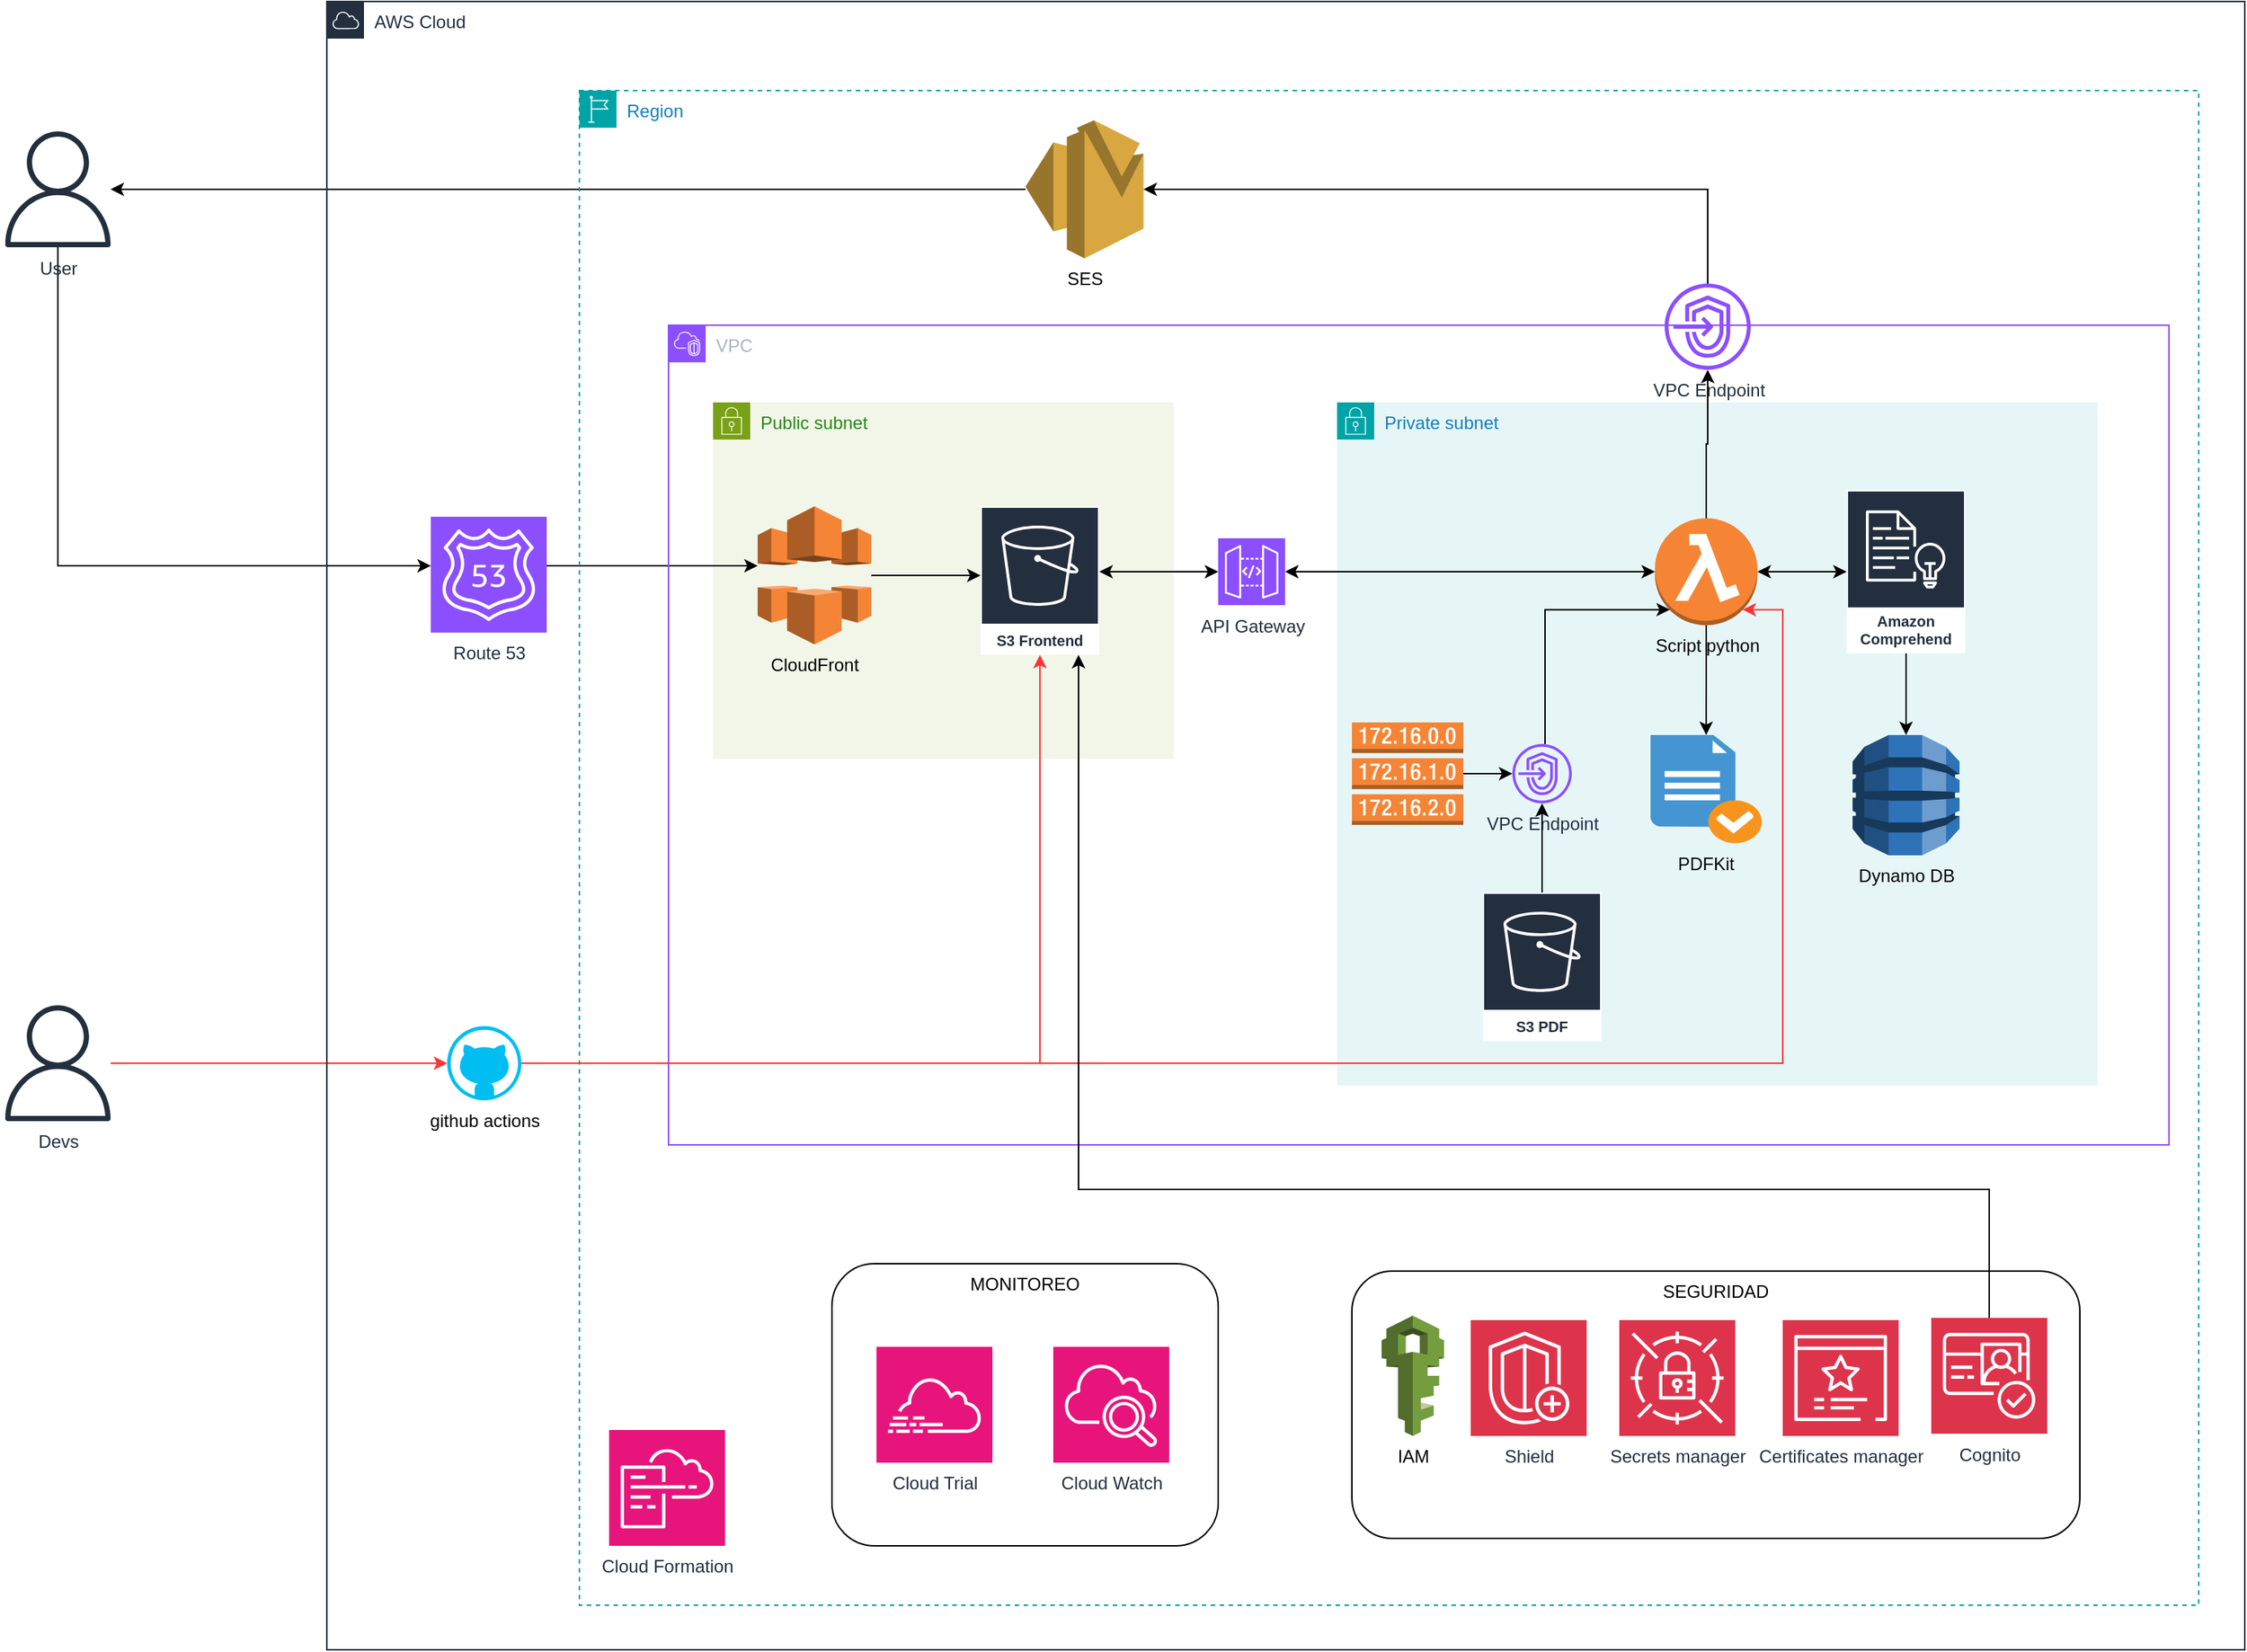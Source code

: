 <mxfile version="26.0.4">
  <diagram id="eVjxTC_QZdd0q6ocVWvb" name="Página-1">
    <mxGraphModel dx="1257" dy="749" grid="1" gridSize="10" guides="1" tooltips="1" connect="1" arrows="1" fold="1" page="1" pageScale="1" pageWidth="827" pageHeight="1169" math="0" shadow="0">
      <root>
        <mxCell id="0" />
        <mxCell id="1" parent="0" />
        <mxCell id="T7BaLUBPOmV6ZT6eGmMS-28" value="Public subnet" style="points=[[0,0],[0.25,0],[0.5,0],[0.75,0],[1,0],[1,0.25],[1,0.5],[1,0.75],[1,1],[0.75,1],[0.5,1],[0.25,1],[0,1],[0,0.75],[0,0.5],[0,0.25]];outlineConnect=0;gradientColor=none;html=1;whiteSpace=wrap;fontSize=12;fontStyle=0;container=1;pointerEvents=0;collapsible=0;recursiveResize=0;shape=mxgraph.aws4.group;grIcon=mxgraph.aws4.group_security_group;grStroke=0;strokeColor=#7AA116;fillColor=#F2F6E8;verticalAlign=top;align=left;spacingLeft=30;fontColor=#248814;dashed=0;" vertex="1" parent="1">
          <mxGeometry x="620" y="430" width="310" height="240" as="geometry" />
        </mxCell>
        <mxCell id="T7BaLUBPOmV6ZT6eGmMS-30" value="" style="edgeStyle=orthogonalEdgeStyle;rounded=0;orthogonalLoop=1;jettySize=auto;html=1;" edge="1" parent="T7BaLUBPOmV6ZT6eGmMS-28" source="T7BaLUBPOmV6ZT6eGmMS-6" target="T7BaLUBPOmV6ZT6eGmMS-7">
          <mxGeometry relative="1" as="geometry">
            <Array as="points">
              <mxPoint x="160" y="117" />
              <mxPoint x="160" y="117" />
            </Array>
          </mxGeometry>
        </mxCell>
        <mxCell id="T7BaLUBPOmV6ZT6eGmMS-6" value="CloudFront" style="outlineConnect=0;dashed=0;verticalLabelPosition=bottom;verticalAlign=top;align=center;html=1;shape=mxgraph.aws3.cloudfront;fillColor=#F58536;gradientColor=none;" vertex="1" parent="T7BaLUBPOmV6ZT6eGmMS-28">
          <mxGeometry x="30" y="70" width="76.5" height="93" as="geometry" />
        </mxCell>
        <mxCell id="T7BaLUBPOmV6ZT6eGmMS-7" value="S3 Frontend" style="sketch=0;outlineConnect=0;fontColor=#232F3E;gradientColor=none;strokeColor=#ffffff;fillColor=#232F3E;dashed=0;verticalLabelPosition=middle;verticalAlign=bottom;align=center;html=1;whiteSpace=wrap;fontSize=10;fontStyle=1;spacing=3;shape=mxgraph.aws4.productIcon;prIcon=mxgraph.aws4.s3;" vertex="1" parent="T7BaLUBPOmV6ZT6eGmMS-28">
          <mxGeometry x="180" y="70" width="80" height="100" as="geometry" />
        </mxCell>
        <mxCell id="T7BaLUBPOmV6ZT6eGmMS-79" style="edgeStyle=orthogonalEdgeStyle;rounded=0;orthogonalLoop=1;jettySize=auto;html=1;" edge="1" parent="1" source="T7BaLUBPOmV6ZT6eGmMS-3" target="T7BaLUBPOmV6ZT6eGmMS-5">
          <mxGeometry relative="1" as="geometry">
            <Array as="points">
              <mxPoint x="179" y="540" />
            </Array>
          </mxGeometry>
        </mxCell>
        <mxCell id="T7BaLUBPOmV6ZT6eGmMS-3" value="User" style="sketch=0;outlineConnect=0;fontColor=#232F3E;gradientColor=none;fillColor=#232F3D;strokeColor=none;dashed=0;verticalLabelPosition=bottom;verticalAlign=top;align=center;html=1;fontSize=12;fontStyle=0;aspect=fixed;pointerEvents=1;shape=mxgraph.aws4.user;" vertex="1" parent="1">
          <mxGeometry x="140" y="247.5" width="78" height="78" as="geometry" />
        </mxCell>
        <mxCell id="T7BaLUBPOmV6ZT6eGmMS-33" style="edgeStyle=orthogonalEdgeStyle;rounded=0;orthogonalLoop=1;jettySize=auto;html=1;" edge="1" parent="1" source="T7BaLUBPOmV6ZT6eGmMS-5" target="T7BaLUBPOmV6ZT6eGmMS-6">
          <mxGeometry relative="1" as="geometry">
            <Array as="points">
              <mxPoint x="620" y="540" />
              <mxPoint x="620" y="540" />
            </Array>
          </mxGeometry>
        </mxCell>
        <mxCell id="T7BaLUBPOmV6ZT6eGmMS-5" value="Route 53" style="sketch=0;points=[[0,0,0],[0.25,0,0],[0.5,0,0],[0.75,0,0],[1,0,0],[0,1,0],[0.25,1,0],[0.5,1,0],[0.75,1,0],[1,1,0],[0,0.25,0],[0,0.5,0],[0,0.75,0],[1,0.25,0],[1,0.5,0],[1,0.75,0]];outlineConnect=0;fontColor=#232F3E;fillColor=#8C4FFF;strokeColor=#ffffff;dashed=0;verticalLabelPosition=bottom;verticalAlign=top;align=center;html=1;fontSize=12;fontStyle=0;aspect=fixed;shape=mxgraph.aws4.resourceIcon;resIcon=mxgraph.aws4.route_53;" vertex="1" parent="1">
          <mxGeometry x="430" y="507" width="78" height="78" as="geometry" />
        </mxCell>
        <mxCell id="T7BaLUBPOmV6ZT6eGmMS-29" style="edgeStyle=orthogonalEdgeStyle;rounded=0;orthogonalLoop=1;jettySize=auto;html=1;startArrow=classic;startFill=1;" edge="1" parent="1" source="T7BaLUBPOmV6ZT6eGmMS-7" target="T7BaLUBPOmV6ZT6eGmMS-11">
          <mxGeometry relative="1" as="geometry">
            <Array as="points">
              <mxPoint x="920" y="544" />
              <mxPoint x="920" y="544" />
            </Array>
          </mxGeometry>
        </mxCell>
        <mxCell id="T7BaLUBPOmV6ZT6eGmMS-63" style="edgeStyle=orthogonalEdgeStyle;rounded=0;orthogonalLoop=1;jettySize=auto;html=1;strokeColor=#FF3333;" edge="1" parent="1" source="T7BaLUBPOmV6ZT6eGmMS-32" target="T7BaLUBPOmV6ZT6eGmMS-7">
          <mxGeometry relative="1" as="geometry" />
        </mxCell>
        <mxCell id="T7BaLUBPOmV6ZT6eGmMS-50" style="edgeStyle=orthogonalEdgeStyle;rounded=0;orthogonalLoop=1;jettySize=auto;html=1;" edge="1" parent="1" source="T7BaLUBPOmV6ZT6eGmMS-46" target="T7BaLUBPOmV6ZT6eGmMS-3">
          <mxGeometry relative="1" as="geometry" />
        </mxCell>
        <mxCell id="T7BaLUBPOmV6ZT6eGmMS-46" value="SES" style="outlineConnect=0;dashed=0;verticalLabelPosition=bottom;verticalAlign=top;align=center;html=1;shape=mxgraph.aws3.ses;fillColor=#D9A741;gradientColor=none;" vertex="1" parent="1">
          <mxGeometry x="830.25" y="240" width="79.5" height="93" as="geometry" />
        </mxCell>
        <mxCell id="T7BaLUBPOmV6ZT6eGmMS-52" style="edgeStyle=orthogonalEdgeStyle;rounded=0;orthogonalLoop=1;jettySize=auto;html=1;entryX=1;entryY=0.5;entryDx=0;entryDy=0;entryPerimeter=0;" edge="1" parent="1" source="T7BaLUBPOmV6ZT6eGmMS-48" target="T7BaLUBPOmV6ZT6eGmMS-46">
          <mxGeometry relative="1" as="geometry">
            <Array as="points">
              <mxPoint x="1289" y="287" />
            </Array>
          </mxGeometry>
        </mxCell>
        <mxCell id="T7BaLUBPOmV6ZT6eGmMS-61" value="Devs" style="sketch=0;outlineConnect=0;fontColor=#232F3E;gradientColor=none;fillColor=#232F3D;strokeColor=none;dashed=0;verticalLabelPosition=bottom;verticalAlign=top;align=center;html=1;fontSize=12;fontStyle=0;aspect=fixed;pointerEvents=1;shape=mxgraph.aws4.user;" vertex="1" parent="1">
          <mxGeometry x="140" y="836" width="78" height="78" as="geometry" />
        </mxCell>
        <mxCell id="T7BaLUBPOmV6ZT6eGmMS-62" style="edgeStyle=orthogonalEdgeStyle;rounded=0;orthogonalLoop=1;jettySize=auto;html=1;entryX=0;entryY=0.5;entryDx=0;entryDy=0;entryPerimeter=0;strokeColor=#FF3333;" edge="1" parent="1" source="T7BaLUBPOmV6ZT6eGmMS-61" target="T7BaLUBPOmV6ZT6eGmMS-32">
          <mxGeometry relative="1" as="geometry" />
        </mxCell>
        <mxCell id="T7BaLUBPOmV6ZT6eGmMS-67" value="VPC" style="points=[[0,0],[0.25,0],[0.5,0],[0.75,0],[1,0],[1,0.25],[1,0.5],[1,0.75],[1,1],[0.75,1],[0.5,1],[0.25,1],[0,1],[0,0.75],[0,0.5],[0,0.25]];outlineConnect=0;gradientColor=none;html=1;whiteSpace=wrap;fontSize=12;fontStyle=0;container=1;pointerEvents=0;collapsible=0;recursiveResize=0;shape=mxgraph.aws4.group;grIcon=mxgraph.aws4.group_vpc2;strokeColor=#8C4FFF;fillColor=none;verticalAlign=top;align=left;spacingLeft=30;fontColor=#AAB7B8;dashed=0;" vertex="1" parent="1">
          <mxGeometry x="590" y="378" width="1010" height="552" as="geometry" />
        </mxCell>
        <mxCell id="T7BaLUBPOmV6ZT6eGmMS-11" value="API Gateway" style="sketch=0;points=[[0,0,0],[0.25,0,0],[0.5,0,0],[0.75,0,0],[1,0,0],[0,1,0],[0.25,1,0],[0.5,1,0],[0.75,1,0],[1,1,0],[0,0.25,0],[0,0.5,0],[0,0.75,0],[1,0.25,0],[1,0.5,0],[1,0.75,0]];outlineConnect=0;fontColor=#232F3E;fillColor=#8C4FFF;strokeColor=#ffffff;dashed=0;verticalLabelPosition=bottom;verticalAlign=top;align=center;html=1;fontSize=12;fontStyle=0;aspect=fixed;shape=mxgraph.aws4.resourceIcon;resIcon=mxgraph.aws4.api_gateway;" vertex="1" parent="T7BaLUBPOmV6ZT6eGmMS-67">
          <mxGeometry x="370" y="143.5" width="45" height="45" as="geometry" />
        </mxCell>
        <mxCell id="T7BaLUBPOmV6ZT6eGmMS-16" value="Private subnet" style="points=[[0,0],[0.25,0],[0.5,0],[0.75,0],[1,0],[1,0.25],[1,0.5],[1,0.75],[1,1],[0.75,1],[0.5,1],[0.25,1],[0,1],[0,0.75],[0,0.5],[0,0.25]];outlineConnect=0;gradientColor=none;html=1;whiteSpace=wrap;fontSize=12;fontStyle=0;container=1;pointerEvents=0;collapsible=0;recursiveResize=0;shape=mxgraph.aws4.group;grIcon=mxgraph.aws4.group_security_group;grStroke=0;strokeColor=#00A4A6;fillColor=#E6F6F7;verticalAlign=top;align=left;spacingLeft=30;fontColor=#147EBA;dashed=0;" vertex="1" parent="T7BaLUBPOmV6ZT6eGmMS-67">
          <mxGeometry x="450" y="52" width="512" height="460" as="geometry" />
        </mxCell>
        <mxCell id="T7BaLUBPOmV6ZT6eGmMS-14" value="PDFKit" style="shadow=0;dashed=0;html=1;strokeColor=none;fillColor=#4495D1;labelPosition=center;verticalLabelPosition=bottom;verticalAlign=top;align=center;outlineConnect=0;shape=mxgraph.veeam.checked_doc;" vertex="1" parent="T7BaLUBPOmV6ZT6eGmMS-16">
          <mxGeometry x="211.0" y="224" width="74.9" height="72.8" as="geometry" />
        </mxCell>
        <mxCell id="T7BaLUBPOmV6ZT6eGmMS-20" value="" style="edgeStyle=orthogonalEdgeStyle;rounded=0;orthogonalLoop=1;jettySize=auto;html=1;" edge="1" parent="T7BaLUBPOmV6ZT6eGmMS-16" source="T7BaLUBPOmV6ZT6eGmMS-13" target="T7BaLUBPOmV6ZT6eGmMS-12">
          <mxGeometry relative="1" as="geometry" />
        </mxCell>
        <mxCell id="T7BaLUBPOmV6ZT6eGmMS-13" value="Amazon Comprehend" style="sketch=0;outlineConnect=0;fontColor=#232F3E;gradientColor=none;strokeColor=#ffffff;fillColor=#232F3E;dashed=0;verticalLabelPosition=middle;verticalAlign=bottom;align=center;html=1;whiteSpace=wrap;fontSize=10;fontStyle=1;spacing=3;shape=mxgraph.aws4.productIcon;prIcon=mxgraph.aws4.comprehend;" vertex="1" parent="T7BaLUBPOmV6ZT6eGmMS-16">
          <mxGeometry x="343" y="59" width="80" height="110" as="geometry" />
        </mxCell>
        <mxCell id="T7BaLUBPOmV6ZT6eGmMS-12" value="Dynamo DB" style="outlineConnect=0;dashed=0;verticalLabelPosition=bottom;verticalAlign=top;align=center;html=1;shape=mxgraph.aws3.dynamo_db;fillColor=#2E73B8;gradientColor=none;" vertex="1" parent="T7BaLUBPOmV6ZT6eGmMS-16">
          <mxGeometry x="347" y="224" width="72" height="81" as="geometry" />
        </mxCell>
        <mxCell id="T7BaLUBPOmV6ZT6eGmMS-15" style="edgeStyle=orthogonalEdgeStyle;rounded=0;orthogonalLoop=1;jettySize=auto;html=1;exitX=0.5;exitY=1;exitDx=0;exitDy=0;exitPerimeter=0;" edge="1" parent="T7BaLUBPOmV6ZT6eGmMS-16" source="T7BaLUBPOmV6ZT6eGmMS-12" target="T7BaLUBPOmV6ZT6eGmMS-12">
          <mxGeometry relative="1" as="geometry" />
        </mxCell>
        <mxCell id="T7BaLUBPOmV6ZT6eGmMS-10" value="Script python" style="outlineConnect=0;dashed=0;verticalLabelPosition=bottom;verticalAlign=top;align=center;html=1;shape=mxgraph.aws3.lambda_function;fillColor=#F58534;gradientColor=none;" vertex="1" parent="T7BaLUBPOmV6ZT6eGmMS-16">
          <mxGeometry x="214" y="78.0" width="69" height="72" as="geometry" />
        </mxCell>
        <mxCell id="T7BaLUBPOmV6ZT6eGmMS-17" value="" style="edgeStyle=orthogonalEdgeStyle;rounded=0;orthogonalLoop=1;jettySize=auto;html=1;" edge="1" parent="T7BaLUBPOmV6ZT6eGmMS-16" source="T7BaLUBPOmV6ZT6eGmMS-10" target="T7BaLUBPOmV6ZT6eGmMS-14">
          <mxGeometry relative="1" as="geometry" />
        </mxCell>
        <mxCell id="T7BaLUBPOmV6ZT6eGmMS-19" value="" style="edgeStyle=orthogonalEdgeStyle;rounded=0;orthogonalLoop=1;jettySize=auto;html=1;startArrow=classic;startFill=1;" edge="1" parent="T7BaLUBPOmV6ZT6eGmMS-16" source="T7BaLUBPOmV6ZT6eGmMS-10" target="T7BaLUBPOmV6ZT6eGmMS-13">
          <mxGeometry relative="1" as="geometry" />
        </mxCell>
        <mxCell id="T7BaLUBPOmV6ZT6eGmMS-58" value="VPC Endpoint" style="sketch=0;outlineConnect=0;fontColor=#232F3E;gradientColor=none;fillColor=#8C4FFF;strokeColor=none;dashed=0;verticalLabelPosition=bottom;verticalAlign=top;align=center;html=1;fontSize=12;fontStyle=0;aspect=fixed;pointerEvents=1;shape=mxgraph.aws4.endpoints;" vertex="1" parent="T7BaLUBPOmV6ZT6eGmMS-16">
          <mxGeometry x="118" y="230" width="40" height="40" as="geometry" />
        </mxCell>
        <mxCell id="T7BaLUBPOmV6ZT6eGmMS-60" style="edgeStyle=orthogonalEdgeStyle;rounded=0;orthogonalLoop=1;jettySize=auto;html=1;entryX=0.145;entryY=0.855;entryDx=0;entryDy=0;entryPerimeter=0;" edge="1" parent="T7BaLUBPOmV6ZT6eGmMS-16" source="T7BaLUBPOmV6ZT6eGmMS-58" target="T7BaLUBPOmV6ZT6eGmMS-10">
          <mxGeometry relative="1" as="geometry">
            <Array as="points">
              <mxPoint x="140" y="250" />
              <mxPoint x="140" y="140" />
            </Array>
          </mxGeometry>
        </mxCell>
        <mxCell id="T7BaLUBPOmV6ZT6eGmMS-21" value="" style="edgeStyle=orthogonalEdgeStyle;rounded=0;orthogonalLoop=1;jettySize=auto;html=1;startArrow=classic;startFill=1;" edge="1" parent="T7BaLUBPOmV6ZT6eGmMS-67" source="T7BaLUBPOmV6ZT6eGmMS-11" target="T7BaLUBPOmV6ZT6eGmMS-10">
          <mxGeometry relative="1" as="geometry" />
        </mxCell>
        <mxCell id="T7BaLUBPOmV6ZT6eGmMS-69" value="AWS Cloud" style="points=[[0,0],[0.25,0],[0.5,0],[0.75,0],[1,0],[1,0.25],[1,0.5],[1,0.75],[1,1],[0.75,1],[0.5,1],[0.25,1],[0,1],[0,0.75],[0,0.5],[0,0.25]];outlineConnect=0;gradientColor=none;html=1;whiteSpace=wrap;fontSize=12;fontStyle=0;container=1;pointerEvents=0;collapsible=0;recursiveResize=0;shape=mxgraph.aws4.group;grIcon=mxgraph.aws4.group_aws_cloud;strokeColor=#232F3E;fillColor=none;verticalAlign=top;align=left;spacingLeft=30;fontColor=#232F3E;dashed=0;" vertex="1" parent="T7BaLUBPOmV6ZT6eGmMS-67">
          <mxGeometry x="-230" y="-218" width="1291" height="1110" as="geometry" />
        </mxCell>
        <mxCell id="T7BaLUBPOmV6ZT6eGmMS-32" value="github actions" style="verticalLabelPosition=bottom;html=1;verticalAlign=top;align=center;strokeColor=none;fillColor=#00BEF2;shape=mxgraph.azure.github_code;pointerEvents=1;" vertex="1" parent="T7BaLUBPOmV6ZT6eGmMS-69">
          <mxGeometry x="81" y="690" width="50" height="50" as="geometry" />
        </mxCell>
        <mxCell id="T7BaLUBPOmV6ZT6eGmMS-48" value="VPC Endpoint" style="sketch=0;outlineConnect=0;fontColor=#232F3E;gradientColor=none;fillColor=#8C4FFF;strokeColor=none;dashed=0;verticalLabelPosition=bottom;verticalAlign=top;align=center;html=1;fontSize=12;fontStyle=0;aspect=fixed;pointerEvents=1;shape=mxgraph.aws4.endpoints;" vertex="1" parent="T7BaLUBPOmV6ZT6eGmMS-69">
          <mxGeometry x="900.5" y="190" width="58" height="58" as="geometry" />
        </mxCell>
        <mxCell id="T7BaLUBPOmV6ZT6eGmMS-55" value="" style="outlineConnect=0;dashed=0;verticalLabelPosition=bottom;verticalAlign=top;align=center;html=1;shape=mxgraph.aws3.route_table;fillColor=#F58536;gradientColor=none;" vertex="1" parent="T7BaLUBPOmV6ZT6eGmMS-69">
          <mxGeometry x="690" y="485.5" width="75" height="69" as="geometry" />
        </mxCell>
        <mxCell id="T7BaLUBPOmV6ZT6eGmMS-72" value="Region" style="points=[[0,0],[0.25,0],[0.5,0],[0.75,0],[1,0],[1,0.25],[1,0.5],[1,0.75],[1,1],[0.75,1],[0.5,1],[0.25,1],[0,1],[0,0.75],[0,0.5],[0,0.25]];outlineConnect=0;gradientColor=none;html=1;whiteSpace=wrap;fontSize=12;fontStyle=0;container=1;pointerEvents=0;collapsible=0;recursiveResize=0;shape=mxgraph.aws4.group;grIcon=mxgraph.aws4.group_region;strokeColor=#00A4A6;fillColor=none;verticalAlign=top;align=left;spacingLeft=30;fontColor=#147EBA;dashed=1;" vertex="1" parent="T7BaLUBPOmV6ZT6eGmMS-69">
          <mxGeometry x="170" y="60" width="1090" height="1020" as="geometry" />
        </mxCell>
        <mxCell id="T7BaLUBPOmV6ZT6eGmMS-34" value="" style="group;verticalAlign=middle;" vertex="1" connectable="0" parent="T7BaLUBPOmV6ZT6eGmMS-72">
          <mxGeometry x="170" y="790" width="840" height="190" as="geometry" />
        </mxCell>
        <mxCell id="T7BaLUBPOmV6ZT6eGmMS-43" value="" style="group" vertex="1" connectable="0" parent="T7BaLUBPOmV6ZT6eGmMS-34">
          <mxGeometry x="350" y="5" width="490" height="180" as="geometry" />
        </mxCell>
        <mxCell id="T7BaLUBPOmV6ZT6eGmMS-42" value="SEGURIDAD" style="rounded=1;whiteSpace=wrap;html=1;verticalAlign=top;" vertex="1" parent="T7BaLUBPOmV6ZT6eGmMS-43">
          <mxGeometry width="490" height="180" as="geometry" />
        </mxCell>
        <mxCell id="T7BaLUBPOmV6ZT6eGmMS-38" value="IAM" style="outlineConnect=0;dashed=0;verticalLabelPosition=bottom;verticalAlign=top;align=center;html=1;shape=mxgraph.aws3.iam;fillColor=#759C3E;gradientColor=none;" vertex="1" parent="T7BaLUBPOmV6ZT6eGmMS-43">
          <mxGeometry x="20" y="30" width="42" height="81" as="geometry" />
        </mxCell>
        <mxCell id="T7BaLUBPOmV6ZT6eGmMS-39" value="Shield" style="sketch=0;points=[[0,0,0],[0.25,0,0],[0.5,0,0],[0.75,0,0],[1,0,0],[0,1,0],[0.25,1,0],[0.5,1,0],[0.75,1,0],[1,1,0],[0,0.25,0],[0,0.5,0],[0,0.75,0],[1,0.25,0],[1,0.5,0],[1,0.75,0]];outlineConnect=0;fontColor=#232F3E;fillColor=#DD344C;strokeColor=#ffffff;dashed=0;verticalLabelPosition=bottom;verticalAlign=top;align=center;html=1;fontSize=12;fontStyle=0;aspect=fixed;shape=mxgraph.aws4.resourceIcon;resIcon=mxgraph.aws4.shield;" vertex="1" parent="T7BaLUBPOmV6ZT6eGmMS-43">
          <mxGeometry x="80" y="33" width="78" height="78" as="geometry" />
        </mxCell>
        <mxCell id="T7BaLUBPOmV6ZT6eGmMS-40" value="Secrets manager" style="sketch=0;points=[[0,0,0],[0.25,0,0],[0.5,0,0],[0.75,0,0],[1,0,0],[0,1,0],[0.25,1,0],[0.5,1,0],[0.75,1,0],[1,1,0],[0,0.25,0],[0,0.5,0],[0,0.75,0],[1,0.25,0],[1,0.5,0],[1,0.75,0]];outlineConnect=0;fontColor=#232F3E;fillColor=#DD344C;strokeColor=#ffffff;dashed=0;verticalLabelPosition=bottom;verticalAlign=top;align=center;html=1;fontSize=12;fontStyle=0;aspect=fixed;shape=mxgraph.aws4.resourceIcon;resIcon=mxgraph.aws4.secrets_manager;" vertex="1" parent="T7BaLUBPOmV6ZT6eGmMS-43">
          <mxGeometry x="180" y="33" width="78" height="78" as="geometry" />
        </mxCell>
        <mxCell id="T7BaLUBPOmV6ZT6eGmMS-41" value="Certificates manager" style="sketch=0;points=[[0,0,0],[0.25,0,0],[0.5,0,0],[0.75,0,0],[1,0,0],[0,1,0],[0.25,1,0],[0.5,1,0],[0.75,1,0],[1,1,0],[0,0.25,0],[0,0.5,0],[0,0.75,0],[1,0.25,0],[1,0.5,0],[1,0.75,0]];outlineConnect=0;fontColor=#232F3E;fillColor=#DD344C;strokeColor=#ffffff;dashed=0;verticalLabelPosition=bottom;verticalAlign=top;align=center;html=1;fontSize=12;fontStyle=0;aspect=fixed;shape=mxgraph.aws4.resourceIcon;resIcon=mxgraph.aws4.certificate_manager_3;" vertex="1" parent="T7BaLUBPOmV6ZT6eGmMS-43">
          <mxGeometry x="290" y="33" width="78" height="78" as="geometry" />
        </mxCell>
        <mxCell id="T7BaLUBPOmV6ZT6eGmMS-76" value="Cognito" style="sketch=0;points=[[0,0,0],[0.25,0,0],[0.5,0,0],[0.75,0,0],[1,0,0],[0,1,0],[0.25,1,0],[0.5,1,0],[0.75,1,0],[1,1,0],[0,0.25,0],[0,0.5,0],[0,0.75,0],[1,0.25,0],[1,0.5,0],[1,0.75,0]];outlineConnect=0;fontColor=#232F3E;fillColor=#DD344C;strokeColor=#ffffff;dashed=0;verticalLabelPosition=bottom;verticalAlign=top;align=center;html=1;fontSize=12;fontStyle=0;aspect=fixed;shape=mxgraph.aws4.resourceIcon;resIcon=mxgraph.aws4.cognito;" vertex="1" parent="T7BaLUBPOmV6ZT6eGmMS-43">
          <mxGeometry x="390" y="31.5" width="78" height="78" as="geometry" />
        </mxCell>
        <mxCell id="T7BaLUBPOmV6ZT6eGmMS-78" value="" style="group" vertex="1" connectable="0" parent="T7BaLUBPOmV6ZT6eGmMS-34">
          <mxGeometry width="260" height="190" as="geometry" />
        </mxCell>
        <mxCell id="T7BaLUBPOmV6ZT6eGmMS-31" value="MONITOREO" style="rounded=1;whiteSpace=wrap;html=1;verticalAlign=top;" vertex="1" parent="T7BaLUBPOmV6ZT6eGmMS-78">
          <mxGeometry width="260" height="190" as="geometry" />
        </mxCell>
        <mxCell id="T7BaLUBPOmV6ZT6eGmMS-25" value="Cloud Trial" style="sketch=0;points=[[0,0,0],[0.25,0,0],[0.5,0,0],[0.75,0,0],[1,0,0],[0,1,0],[0.25,1,0],[0.5,1,0],[0.75,1,0],[1,1,0],[0,0.25,0],[0,0.5,0],[0,0.75,0],[1,0.25,0],[1,0.5,0],[1,0.75,0]];points=[[0,0,0],[0.25,0,0],[0.5,0,0],[0.75,0,0],[1,0,0],[0,1,0],[0.25,1,0],[0.5,1,0],[0.75,1,0],[1,1,0],[0,0.25,0],[0,0.5,0],[0,0.75,0],[1,0.25,0],[1,0.5,0],[1,0.75,0]];outlineConnect=0;fontColor=#232F3E;fillColor=#E7157B;strokeColor=#ffffff;dashed=0;verticalLabelPosition=bottom;verticalAlign=top;align=center;html=1;fontSize=12;fontStyle=0;aspect=fixed;shape=mxgraph.aws4.resourceIcon;resIcon=mxgraph.aws4.cloudtrail;" vertex="1" parent="T7BaLUBPOmV6ZT6eGmMS-78">
          <mxGeometry x="30" y="56" width="78" height="78" as="geometry" />
        </mxCell>
        <mxCell id="T7BaLUBPOmV6ZT6eGmMS-26" value="Cloud Watch" style="sketch=0;points=[[0,0,0],[0.25,0,0],[0.5,0,0],[0.75,0,0],[1,0,0],[0,1,0],[0.25,1,0],[0.5,1,0],[0.75,1,0],[1,1,0],[0,0.25,0],[0,0.5,0],[0,0.75,0],[1,0.25,0],[1,0.5,0],[1,0.75,0]];points=[[0,0,0],[0.25,0,0],[0.5,0,0],[0.75,0,0],[1,0,0],[0,1,0],[0.25,1,0],[0.5,1,0],[0.75,1,0],[1,1,0],[0,0.25,0],[0,0.5,0],[0,0.75,0],[1,0.25,0],[1,0.5,0],[1,0.75,0]];outlineConnect=0;fontColor=#232F3E;fillColor=#E7157B;strokeColor=#ffffff;dashed=0;verticalLabelPosition=bottom;verticalAlign=top;align=center;html=1;fontSize=12;fontStyle=0;aspect=fixed;shape=mxgraph.aws4.resourceIcon;resIcon=mxgraph.aws4.cloudwatch_2;" vertex="1" parent="T7BaLUBPOmV6ZT6eGmMS-78">
          <mxGeometry x="149" y="56" width="78" height="78" as="geometry" />
        </mxCell>
        <mxCell id="T7BaLUBPOmV6ZT6eGmMS-73" value="Cloud Formation" style="sketch=0;points=[[0,0,0],[0.25,0,0],[0.5,0,0],[0.75,0,0],[1,0,0],[0,1,0],[0.25,1,0],[0.5,1,0],[0.75,1,0],[1,1,0],[0,0.25,0],[0,0.5,0],[0,0.75,0],[1,0.25,0],[1,0.5,0],[1,0.75,0]];points=[[0,0,0],[0.25,0,0],[0.5,0,0],[0.75,0,0],[1,0,0],[0,1,0],[0.25,1,0],[0.5,1,0],[0.75,1,0],[1,1,0],[0,0.25,0],[0,0.5,0],[0,0.75,0],[1,0.25,0],[1,0.5,0],[1,0.75,0]];outlineConnect=0;fontColor=#232F3E;fillColor=#E7157B;strokeColor=#ffffff;dashed=0;verticalLabelPosition=bottom;verticalAlign=top;align=center;html=1;fontSize=12;fontStyle=0;aspect=fixed;shape=mxgraph.aws4.resourceIcon;resIcon=mxgraph.aws4.cloudformation;" vertex="1" parent="T7BaLUBPOmV6ZT6eGmMS-72">
          <mxGeometry x="20" y="902" width="78" height="78" as="geometry" />
        </mxCell>
        <mxCell id="T7BaLUBPOmV6ZT6eGmMS-47" value="S3 PDF" style="sketch=0;outlineConnect=0;fontColor=#232F3E;gradientColor=none;strokeColor=#ffffff;fillColor=#232F3E;dashed=0;verticalLabelPosition=middle;verticalAlign=bottom;align=center;html=1;whiteSpace=wrap;fontSize=10;fontStyle=1;spacing=3;shape=mxgraph.aws4.productIcon;prIcon=mxgraph.aws4.s3;" vertex="1" parent="T7BaLUBPOmV6ZT6eGmMS-72">
          <mxGeometry x="608" y="540" width="80" height="100" as="geometry" />
        </mxCell>
        <mxCell id="T7BaLUBPOmV6ZT6eGmMS-64" style="edgeStyle=orthogonalEdgeStyle;rounded=0;orthogonalLoop=1;jettySize=auto;html=1;entryX=0.855;entryY=0.855;entryDx=0;entryDy=0;entryPerimeter=0;strokeColor=#FF3333;" edge="1" parent="T7BaLUBPOmV6ZT6eGmMS-67" source="T7BaLUBPOmV6ZT6eGmMS-32" target="T7BaLUBPOmV6ZT6eGmMS-10">
          <mxGeometry relative="1" as="geometry">
            <Array as="points">
              <mxPoint x="750" y="497" />
              <mxPoint x="750" y="192" />
            </Array>
          </mxGeometry>
        </mxCell>
        <mxCell id="T7BaLUBPOmV6ZT6eGmMS-51" style="edgeStyle=orthogonalEdgeStyle;rounded=0;orthogonalLoop=1;jettySize=auto;html=1;entryX=0.5;entryY=0;entryDx=0;entryDy=0;entryPerimeter=0;endArrow=none;endFill=0;startArrow=classic;startFill=1;" edge="1" parent="T7BaLUBPOmV6ZT6eGmMS-67" source="T7BaLUBPOmV6ZT6eGmMS-48" target="T7BaLUBPOmV6ZT6eGmMS-10">
          <mxGeometry relative="1" as="geometry" />
        </mxCell>
        <mxCell id="T7BaLUBPOmV6ZT6eGmMS-70" style="edgeStyle=orthogonalEdgeStyle;rounded=0;orthogonalLoop=1;jettySize=auto;html=1;" edge="1" parent="T7BaLUBPOmV6ZT6eGmMS-67" source="T7BaLUBPOmV6ZT6eGmMS-55" target="T7BaLUBPOmV6ZT6eGmMS-58">
          <mxGeometry relative="1" as="geometry" />
        </mxCell>
        <mxCell id="T7BaLUBPOmV6ZT6eGmMS-59" value="" style="edgeStyle=orthogonalEdgeStyle;rounded=0;orthogonalLoop=1;jettySize=auto;html=1;" edge="1" parent="T7BaLUBPOmV6ZT6eGmMS-67" source="T7BaLUBPOmV6ZT6eGmMS-47" target="T7BaLUBPOmV6ZT6eGmMS-58">
          <mxGeometry relative="1" as="geometry" />
        </mxCell>
        <mxCell id="T7BaLUBPOmV6ZT6eGmMS-80" style="edgeStyle=orthogonalEdgeStyle;rounded=0;orthogonalLoop=1;jettySize=auto;html=1;" edge="1" parent="1" source="T7BaLUBPOmV6ZT6eGmMS-76">
          <mxGeometry relative="1" as="geometry">
            <mxPoint x="866" y="600" as="targetPoint" />
            <Array as="points">
              <mxPoint x="1479" y="960" />
              <mxPoint x="866" y="960" />
            </Array>
          </mxGeometry>
        </mxCell>
      </root>
    </mxGraphModel>
  </diagram>
</mxfile>
